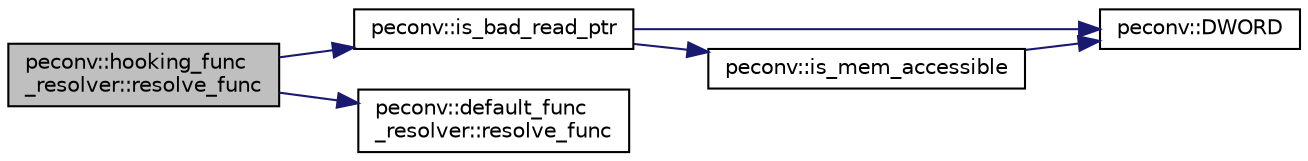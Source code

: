 digraph "peconv::hooking_func_resolver::resolve_func"
{
 // LATEX_PDF_SIZE
  edge [fontname="Helvetica",fontsize="10",labelfontname="Helvetica",labelfontsize="10"];
  node [fontname="Helvetica",fontsize="10",shape=record];
  rankdir="LR";
  Node1 [label="peconv::hooking_func\l_resolver::resolve_func",height=0.2,width=0.4,color="black", fillcolor="grey75", style="filled", fontcolor="black",tooltip=" "];
  Node1 -> Node2 [color="midnightblue",fontsize="10",style="solid",fontname="Helvetica"];
  Node2 [label="peconv::is_bad_read_ptr",height=0.2,width=0.4,color="black", fillcolor="white", style="filled",URL="$namespacepeconv.html#aad22870e562a1bf1a8972c0f1ba88056",tooltip=" "];
  Node2 -> Node3 [color="midnightblue",fontsize="10",style="solid",fontname="Helvetica"];
  Node3 [label="peconv::DWORD",height=0.2,width=0.4,color="black", fillcolor="white", style="filled",URL="$namespacepeconv.html#abff674ea8e527f49f9741ff81596a15d",tooltip=" "];
  Node2 -> Node4 [color="midnightblue",fontsize="10",style="solid",fontname="Helvetica"];
  Node4 [label="peconv::is_mem_accessible",height=0.2,width=0.4,color="black", fillcolor="white", style="filled",URL="$namespacepeconv.html#a1c5650dbaaff41bf24cb94bd2ed60dcb",tooltip=" "];
  Node4 -> Node3 [color="midnightblue",fontsize="10",style="solid",fontname="Helvetica"];
  Node1 -> Node5 [color="midnightblue",fontsize="10",style="solid",fontname="Helvetica"];
  Node5 [label="peconv::default_func\l_resolver::resolve_func",height=0.2,width=0.4,color="black", fillcolor="white", style="filled",URL="$classpeconv_1_1default__func__resolver.html#a0c962c78cbbeb72018094ad6218979d7",tooltip=" "];
}
